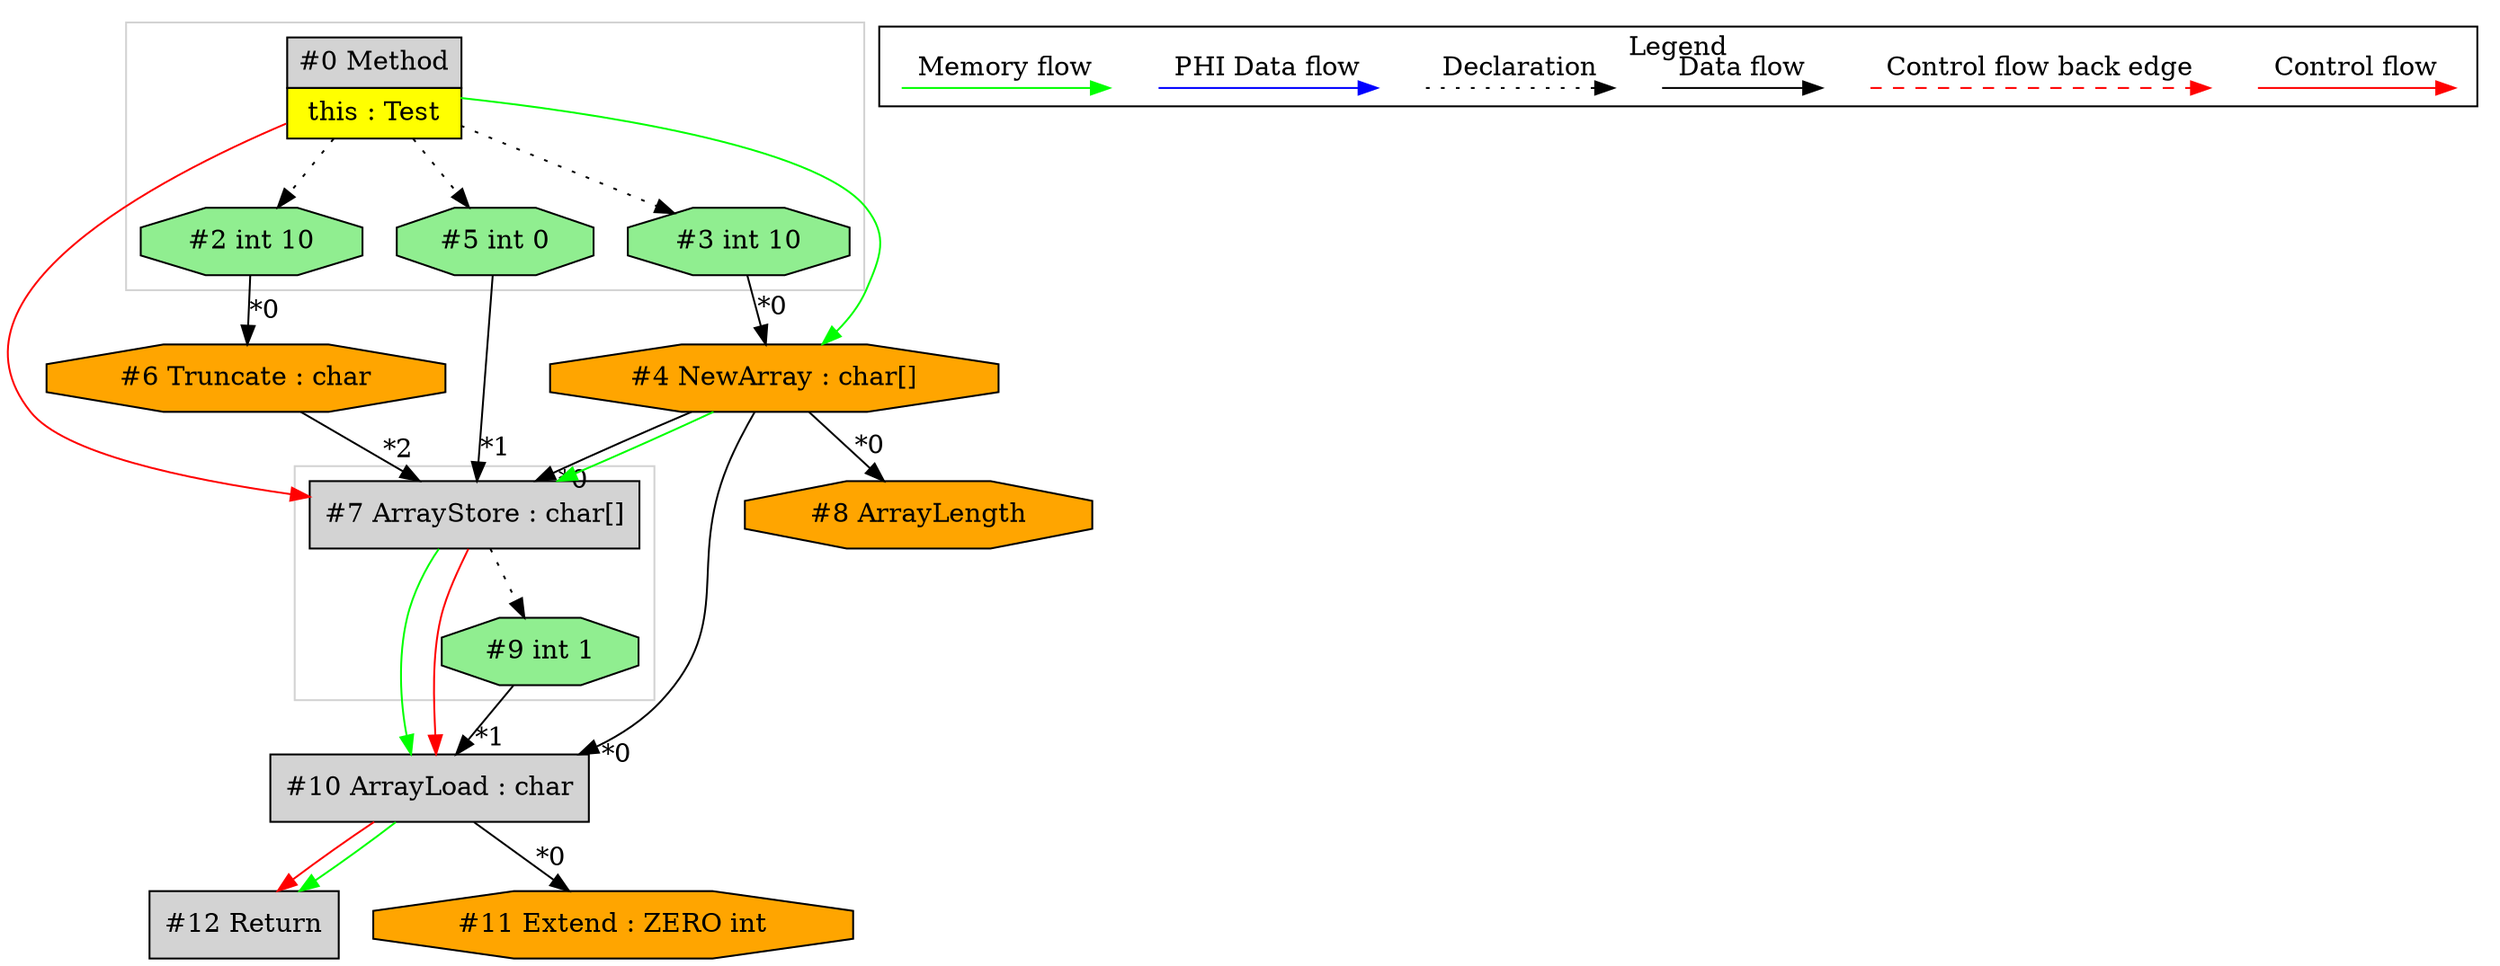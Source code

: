 digraph {
 ordering="in";
 node0[margin="0", label=<<table border="0" cellborder="1" cellspacing="0" cellpadding="5"><tr><td colspan="1">#0 Method</td></tr><tr><td port="prj1" bgcolor="yellow">this : Test</td></tr></table>>,shape=none, fillcolor=lightgrey, style=filled];
 node7[label="#7 ArrayStore : char[]",shape=box, fillcolor=lightgrey, style=filled];
 node4 -> node7[headlabel="*0", labeldistance=2];
 node5 -> node7[headlabel="*1", labeldistance=2];
 node6 -> node7[headlabel="*2", labeldistance=2];
 node4 -> node7[labeldistance=2, color=green, constraint=false];
 node0 -> node7[labeldistance=2, color=red, fontcolor=red];
 node4[label="#4 NewArray : char[]",shape=octagon, fillcolor=orange, style=filled];
 node3 -> node4[headlabel="*0", labeldistance=2];
 node0 -> node4[labeldistance=2, color=green, constraint=false];
 node3[label="#3 int 10",shape=octagon, fillcolor=lightgreen, style=filled];
 node0 -> node3[style=dotted];
 node10[label="#10 ArrayLoad : char",shape=box, fillcolor=lightgrey, style=filled];
 node4 -> node10[headlabel="*0", labeldistance=2];
 node9 -> node10[headlabel="*1", labeldistance=2];
 node7 -> node10[labeldistance=2, color=green, constraint=false];
 node7 -> node10[labeldistance=2, color=red, fontcolor=red];
 node9[label="#9 int 1",shape=octagon, fillcolor=lightgreen, style=filled];
 node7 -> node9[style=dotted];
 node12[label="#12 Return",shape=box, fillcolor=lightgrey, style=filled];
 node10 -> node12[labeldistance=2, color=red, fontcolor=red];
 node10 -> node12[labeldistance=2, color=green, constraint=false];
 node11[label="#11 Extend : ZERO int",shape=octagon, fillcolor=orange, style=filled];
 node10 -> node11[headlabel="*0", labeldistance=2];
 node8[label="#8 ArrayLength",shape=octagon, fillcolor=orange, style=filled];
 node4 -> node8[headlabel="*0", labeldistance=2];
 node6[label="#6 Truncate : char",shape=octagon, fillcolor=orange, style=filled];
 node2 -> node6[headlabel="*0", labeldistance=2];
 node2[label="#2 int 10",shape=octagon, fillcolor=lightgreen, style=filled];
 node0 -> node2[style=dotted];
 node5[label="#5 int 0",shape=octagon, fillcolor=lightgreen, style=filled];
 node0 -> node5[style=dotted];
 subgraph cluster_0 {
  color=lightgray;
  node0;
  node2;
  node3;
  node5;
 }
 subgraph cluster_1 {
  color=lightgray;
  node7;
  node9;
 }
 subgraph cluster_000 {
  label = "Legend";
  node [shape=point]
  {
   rank=same;
   c0 [style = invis];
   c1 [style = invis];
   c2 [style = invis];
   c3 [style = invis];
   d0 [style = invis];
   d1 [style = invis];
   d2 [style = invis];
   d3 [style = invis];
   d4 [style = invis];
   d5 [style = invis];
   d6 [style = invis];
   d7 [style = invis];
  }
  c0 -> c1 [label="Control flow", style=solid, color=red]
  c2 -> c3 [label="Control flow back edge", style=dashed, color=red]
  d0 -> d1 [label="Data flow"]
  d2 -> d3 [label="Declaration", style=dotted]
  d4 -> d5 [label="PHI Data flow", color=blue]
  d6 -> d7 [label="Memory flow", color=green]
 }

}
